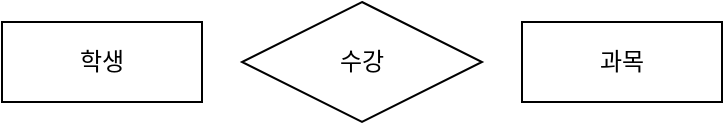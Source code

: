 <mxfile version="21.6.1" type="github">
  <diagram name="페이지-1" id="_oFkaATWovncBv8OPKLp">
    <mxGraphModel dx="1050" dy="541" grid="1" gridSize="10" guides="1" tooltips="1" connect="1" arrows="1" fold="1" page="1" pageScale="1" pageWidth="827" pageHeight="1169" math="0" shadow="0">
      <root>
        <mxCell id="0" />
        <mxCell id="1" parent="0" />
        <mxCell id="CwWsYbIDLxcJ-JQQmkHa-1" value="학생" style="whiteSpace=wrap;html=1;align=center;" vertex="1" parent="1">
          <mxGeometry x="360" y="260" width="100" height="40" as="geometry" />
        </mxCell>
        <mxCell id="CwWsYbIDLxcJ-JQQmkHa-2" value="수강" style="shape=rhombus;perimeter=rhombusPerimeter;whiteSpace=wrap;html=1;align=center;" vertex="1" parent="1">
          <mxGeometry x="480" y="250" width="120" height="60" as="geometry" />
        </mxCell>
        <mxCell id="CwWsYbIDLxcJ-JQQmkHa-3" value="과목" style="whiteSpace=wrap;html=1;align=center;" vertex="1" parent="1">
          <mxGeometry x="620" y="260" width="100" height="40" as="geometry" />
        </mxCell>
      </root>
    </mxGraphModel>
  </diagram>
</mxfile>
